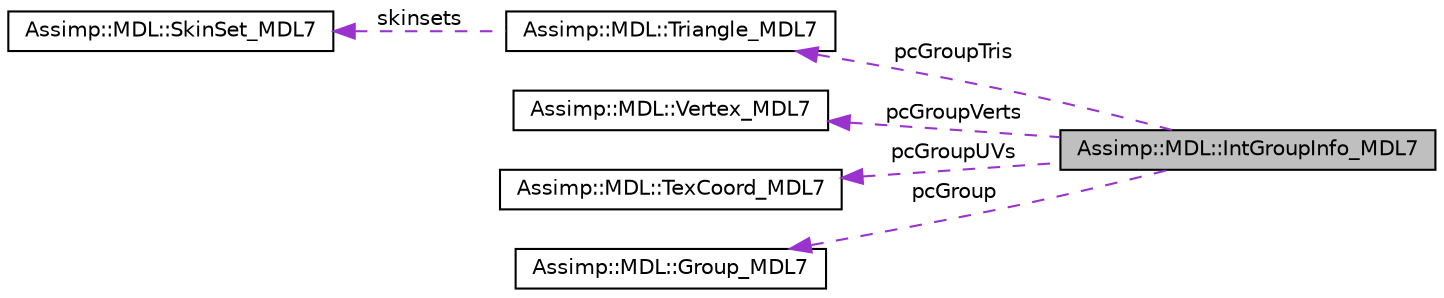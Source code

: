 digraph "Assimp::MDL::IntGroupInfo_MDL7"
{
  edge [fontname="Helvetica",fontsize="10",labelfontname="Helvetica",labelfontsize="10"];
  node [fontname="Helvetica",fontsize="10",shape=record];
  rankdir="LR";
  Node1 [label="Assimp::MDL::IntGroupInfo_MDL7",height=0.2,width=0.4,color="black", fillcolor="grey75", style="filled", fontcolor="black"];
  Node2 -> Node1 [dir="back",color="darkorchid3",fontsize="10",style="dashed",label=" pcGroupTris" ,fontname="Helvetica"];
  Node2 [label="Assimp::MDL::Triangle_MDL7",height=0.2,width=0.4,color="black", fillcolor="white", style="filled",URL="$struct_assimp_1_1_m_d_l_1_1_triangle___m_d_l7.html",tooltip="Triangle data structure for the 3DGS MDL7 format. "];
  Node3 -> Node2 [dir="back",color="darkorchid3",fontsize="10",style="dashed",label=" skinsets" ,fontname="Helvetica"];
  Node3 [label="Assimp::MDL::SkinSet_MDL7",height=0.2,width=0.4,color="black", fillcolor="white", style="filled",URL="$struct_assimp_1_1_m_d_l_1_1_skin_set___m_d_l7.html",tooltip="Skin set data structure for the 3DGS MDL7 format MDL7 references UV coordinates per face via an index..."];
  Node4 -> Node1 [dir="back",color="darkorchid3",fontsize="10",style="dashed",label=" pcGroupVerts" ,fontname="Helvetica"];
  Node4 [label="Assimp::MDL::Vertex_MDL7",height=0.2,width=0.4,color="black", fillcolor="white", style="filled",URL="$struct_assimp_1_1_m_d_l_1_1_vertex___m_d_l7.html",tooltip="Vertex data structure used in MDL7 files. "];
  Node5 -> Node1 [dir="back",color="darkorchid3",fontsize="10",style="dashed",label=" pcGroupUVs" ,fontname="Helvetica"];
  Node5 [label="Assimp::MDL::TexCoord_MDL7",height=0.2,width=0.4,color="black", fillcolor="white", style="filled",URL="$struct_assimp_1_1_m_d_l_1_1_tex_coord___m_d_l7.html",tooltip="Data structure for an UV coordinate in the 3DGS MDL7 format. "];
  Node6 -> Node1 [dir="back",color="darkorchid3",fontsize="10",style="dashed",label=" pcGroup" ,fontname="Helvetica"];
  Node6 [label="Assimp::MDL::Group_MDL7",height=0.2,width=0.4,color="black", fillcolor="white", style="filled",URL="$struct_assimp_1_1_m_d_l_1_1_group___m_d_l7.html",tooltip="Group in a MDL7 file. "];
}

